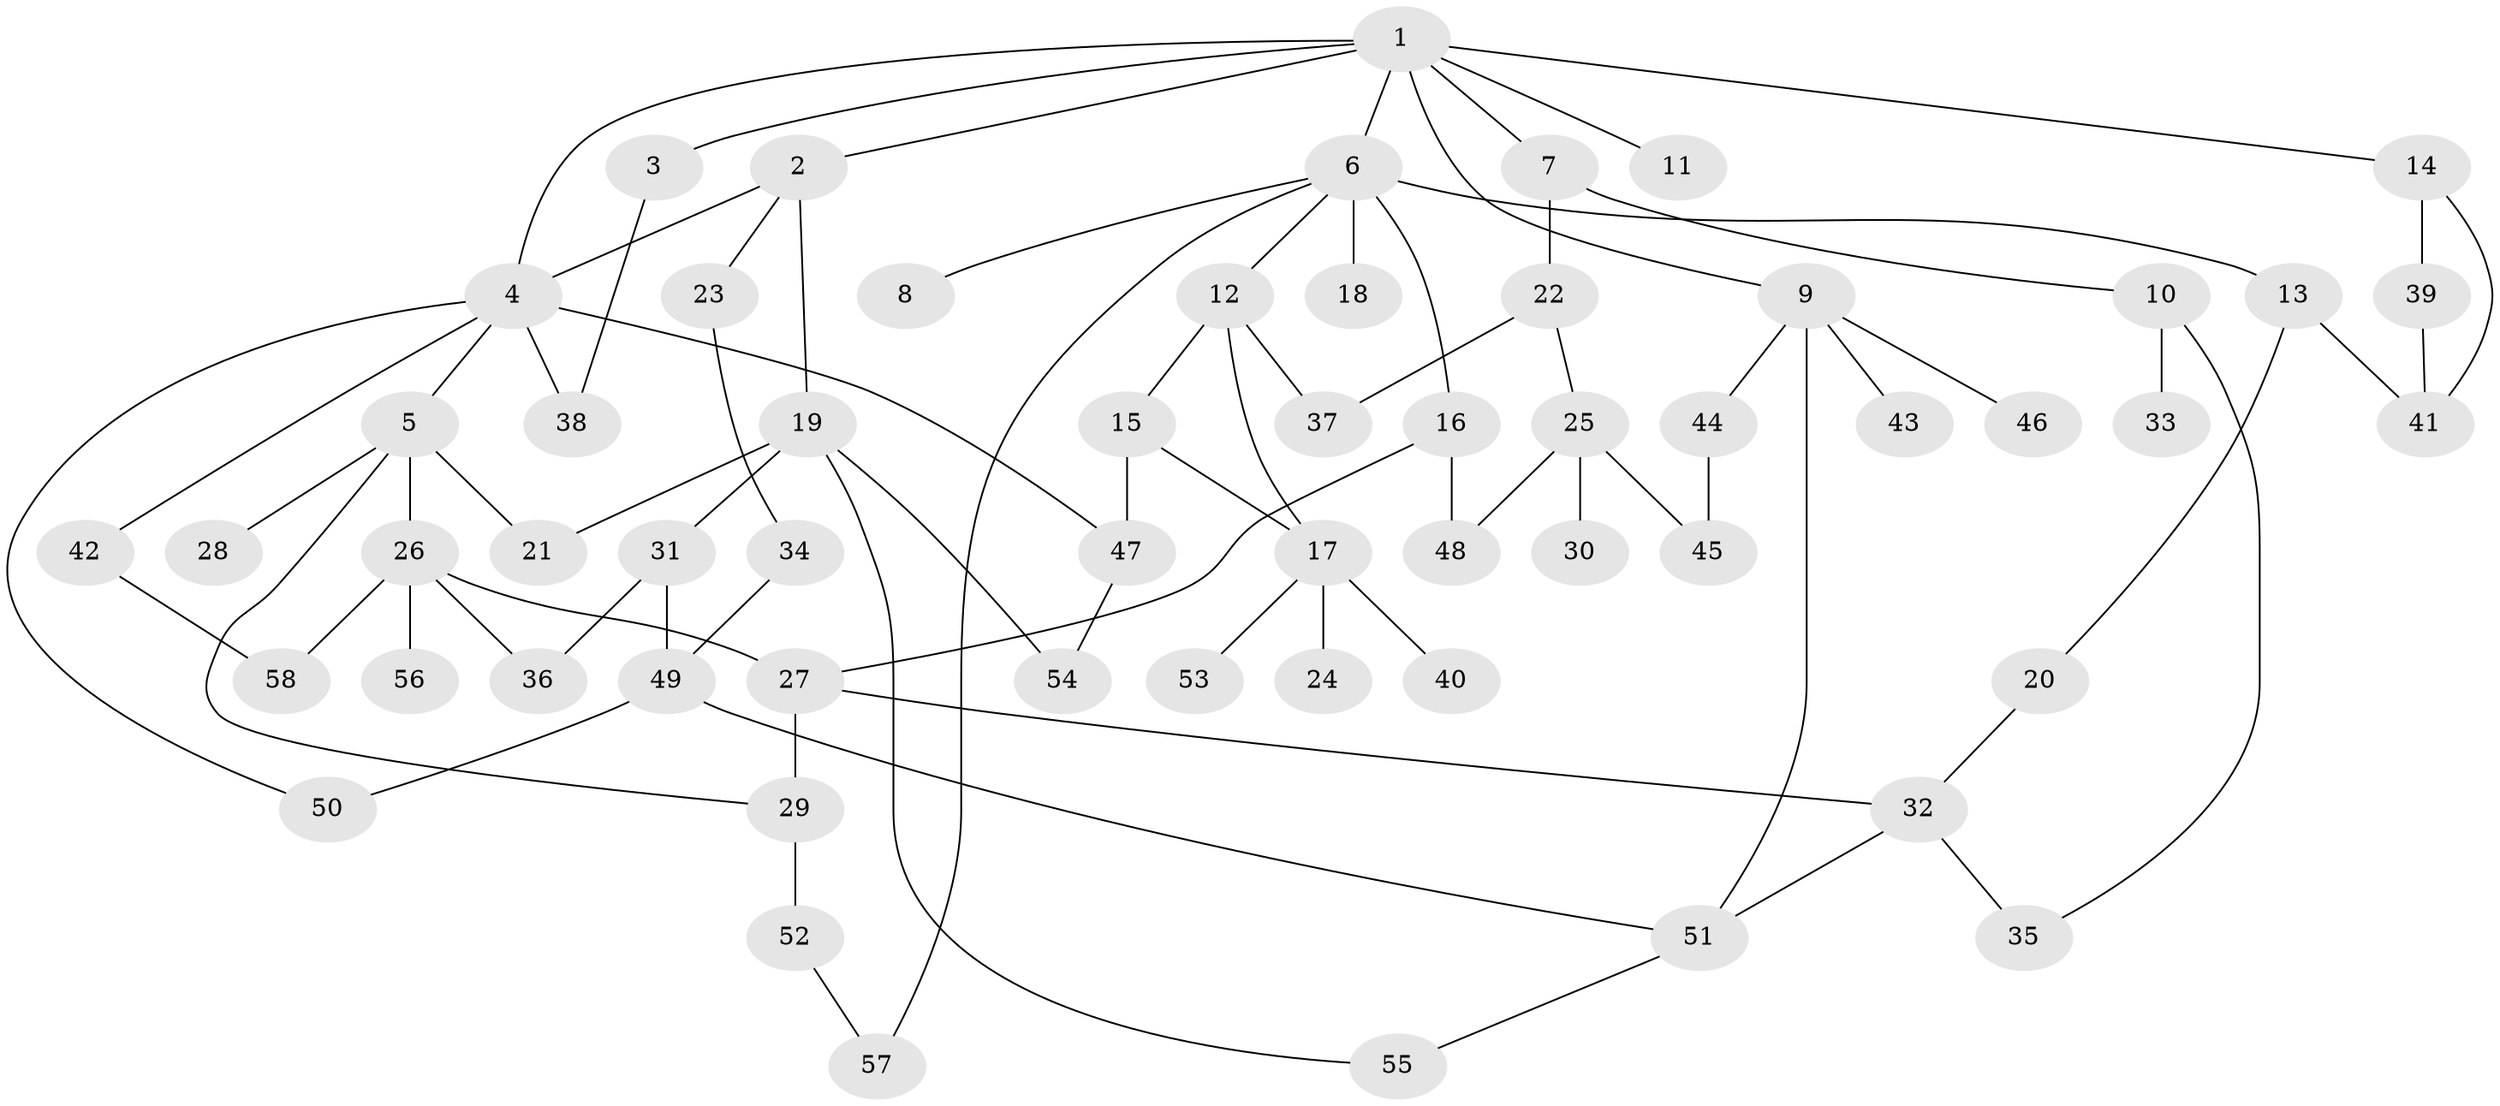 // Generated by graph-tools (version 1.1) at 2025/34/03/09/25 02:34:27]
// undirected, 58 vertices, 80 edges
graph export_dot {
graph [start="1"]
  node [color=gray90,style=filled];
  1;
  2;
  3;
  4;
  5;
  6;
  7;
  8;
  9;
  10;
  11;
  12;
  13;
  14;
  15;
  16;
  17;
  18;
  19;
  20;
  21;
  22;
  23;
  24;
  25;
  26;
  27;
  28;
  29;
  30;
  31;
  32;
  33;
  34;
  35;
  36;
  37;
  38;
  39;
  40;
  41;
  42;
  43;
  44;
  45;
  46;
  47;
  48;
  49;
  50;
  51;
  52;
  53;
  54;
  55;
  56;
  57;
  58;
  1 -- 2;
  1 -- 3;
  1 -- 4;
  1 -- 6;
  1 -- 7;
  1 -- 9;
  1 -- 11;
  1 -- 14;
  2 -- 19;
  2 -- 23;
  2 -- 4;
  3 -- 38;
  4 -- 5;
  4 -- 42;
  4 -- 47;
  4 -- 38;
  4 -- 50;
  5 -- 21;
  5 -- 26;
  5 -- 28;
  5 -- 29;
  6 -- 8;
  6 -- 12;
  6 -- 13;
  6 -- 16;
  6 -- 18;
  6 -- 57;
  7 -- 10;
  7 -- 22;
  9 -- 43;
  9 -- 44;
  9 -- 46;
  9 -- 51;
  10 -- 33;
  10 -- 35;
  12 -- 15;
  12 -- 17;
  12 -- 37;
  13 -- 20;
  13 -- 41;
  14 -- 39;
  14 -- 41;
  15 -- 47;
  15 -- 17;
  16 -- 27;
  16 -- 48;
  17 -- 24;
  17 -- 40;
  17 -- 53;
  19 -- 31;
  19 -- 54;
  19 -- 55;
  19 -- 21;
  20 -- 32;
  22 -- 25;
  22 -- 37;
  23 -- 34;
  25 -- 30;
  25 -- 45;
  25 -- 48;
  26 -- 56;
  26 -- 58;
  26 -- 27;
  26 -- 36;
  27 -- 29;
  27 -- 32;
  29 -- 52;
  31 -- 36;
  31 -- 49;
  32 -- 35;
  32 -- 51;
  34 -- 49;
  39 -- 41;
  42 -- 58;
  44 -- 45;
  47 -- 54;
  49 -- 50;
  49 -- 51;
  51 -- 55;
  52 -- 57;
}
